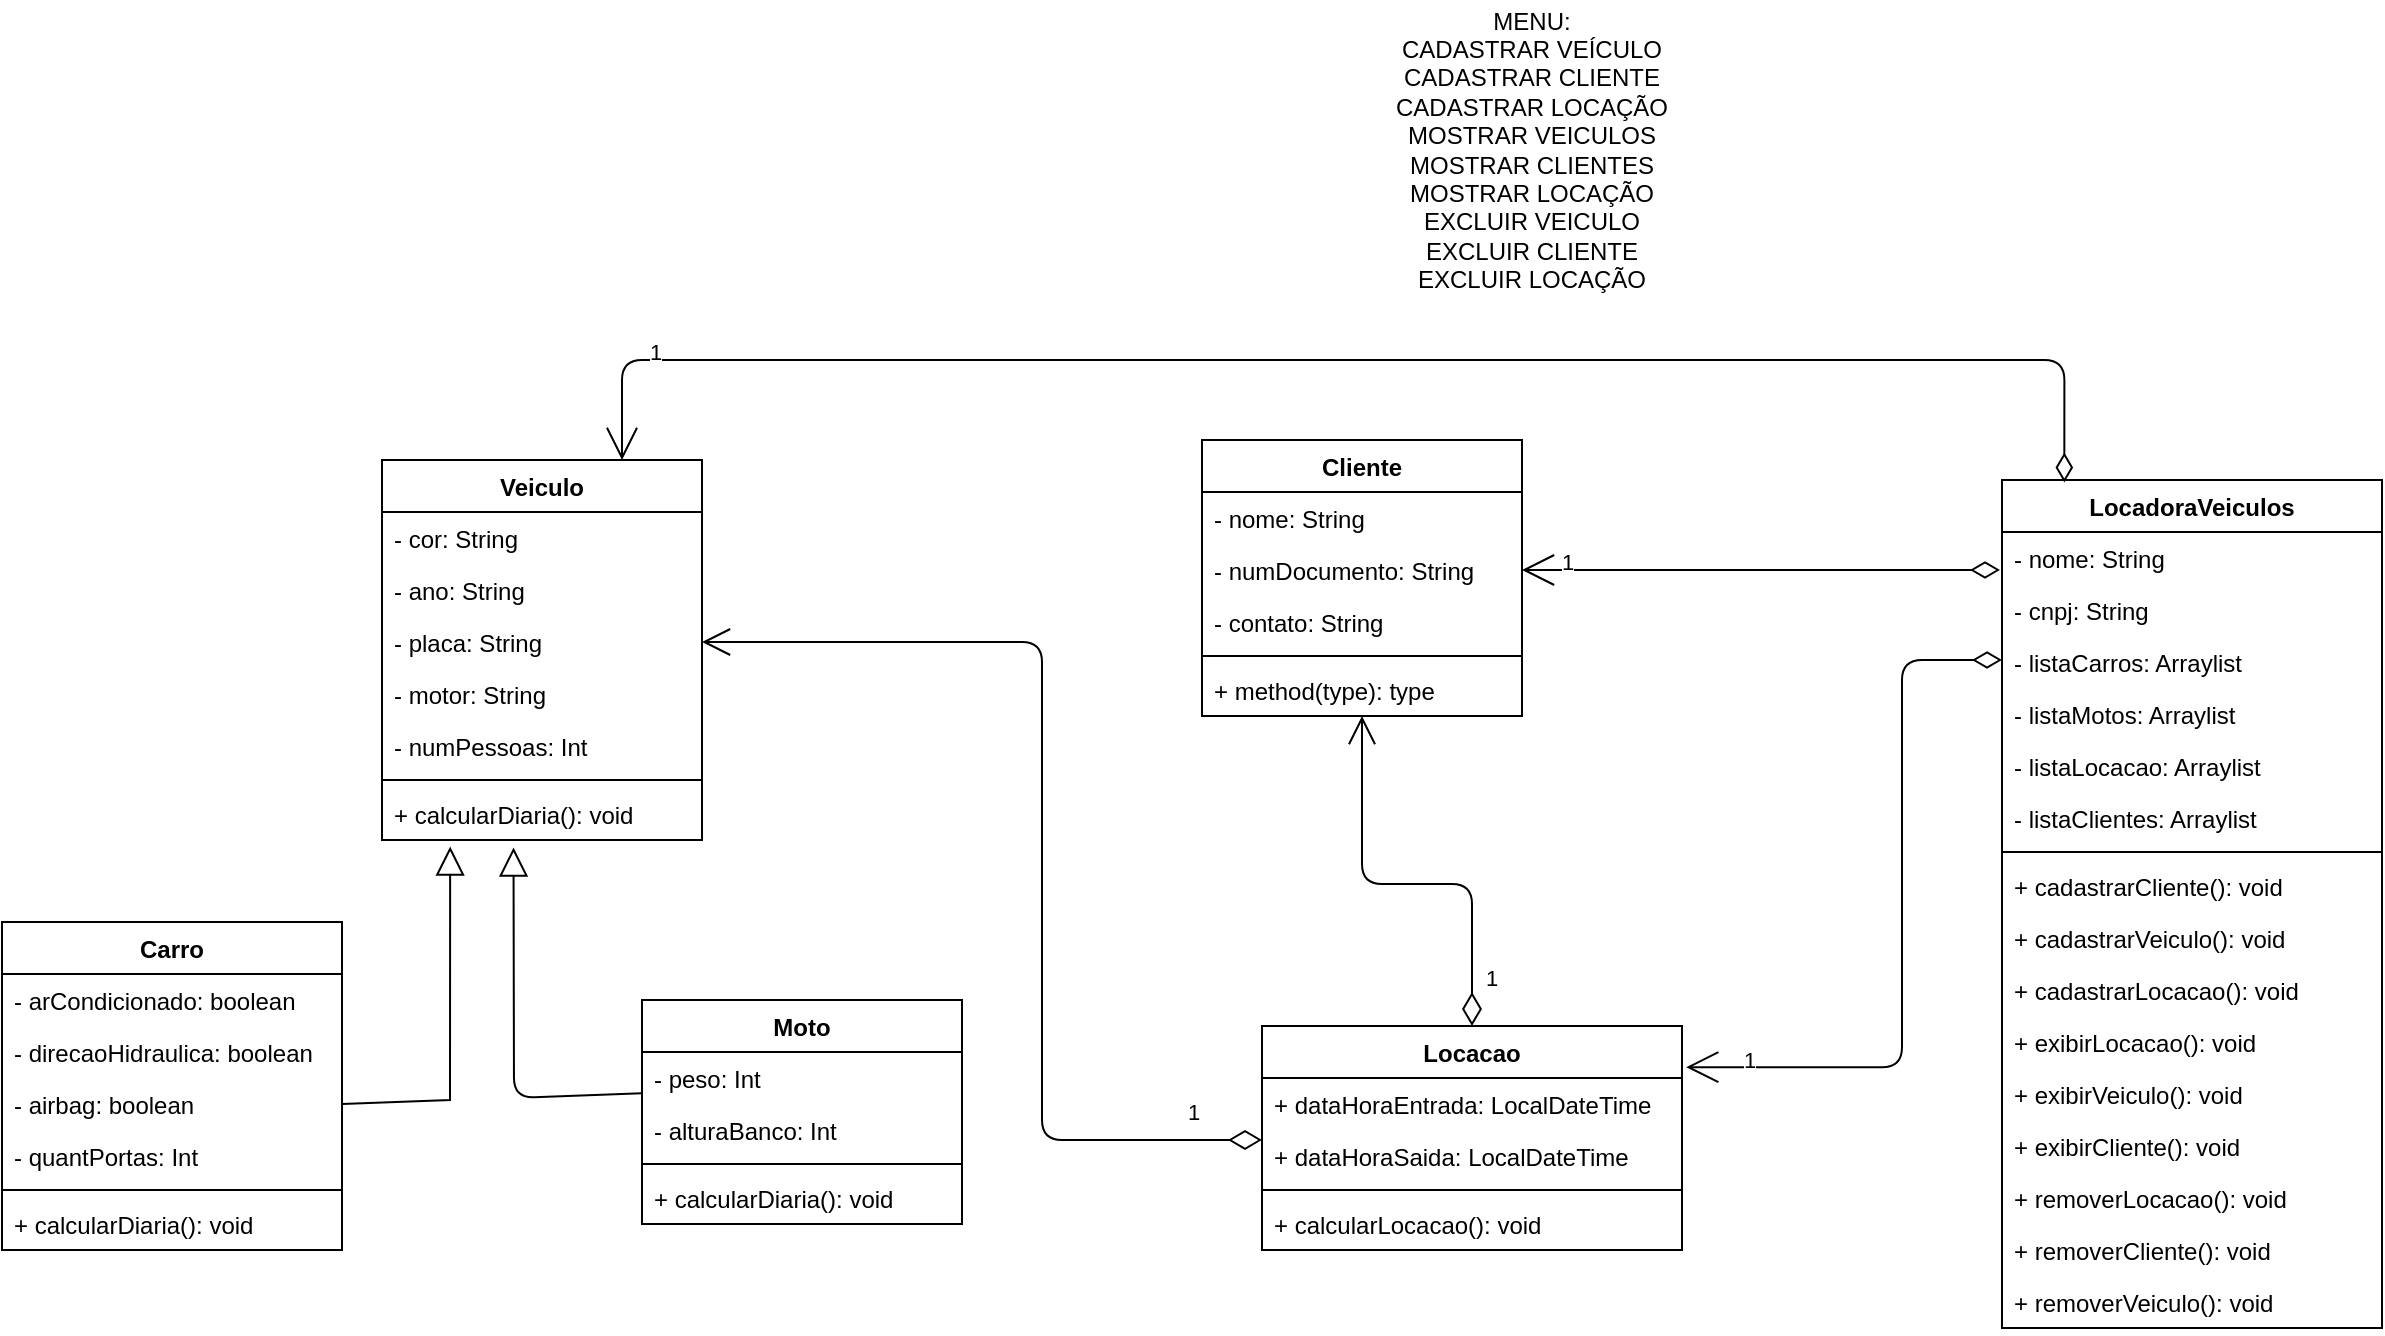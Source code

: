 <mxfile version="15.1.1" type="device"><diagram id="ZePSEw0bPL2ky_SW0yju" name="Page-1"><mxGraphModel dx="1497" dy="2019" grid="1" gridSize="10" guides="1" tooltips="1" connect="1" arrows="1" fold="1" page="1" pageScale="1" pageWidth="827" pageHeight="1169" math="0" shadow="0"><root><mxCell id="0"/><mxCell id="1" parent="0"/><mxCell id="qg5NuD8v96JitsZ8PfxP-7" value="MENU:&lt;br&gt;CADASTRAR VEÍCULO&lt;br&gt;CADASTRAR CLIENTE&lt;br&gt;CADASTRAR LOCAÇÃO&lt;br&gt;MOSTRAR VEICULOS&lt;br&gt;MOSTRAR CLIENTES&lt;br&gt;MOSTRAR LOCAÇÃO&lt;br&gt;EXCLUIR VEICULO&lt;br&gt;EXCLUIR CLIENTE&lt;br&gt;EXCLUIR LOCAÇÃO" style="text;html=1;strokeColor=none;fillColor=none;align=center;verticalAlign=middle;whiteSpace=wrap;rounded=0;" parent="1" vertex="1"><mxGeometry x="670" y="-40" width="190" height="150" as="geometry"/></mxCell><mxCell id="wQ3Sq9RoA-zxheGaGS8Q-1" value="Veiculo" style="swimlane;fontStyle=1;align=center;verticalAlign=top;childLayout=stackLayout;horizontal=1;startSize=26;horizontalStack=0;resizeParent=1;resizeParentMax=0;resizeLast=0;collapsible=1;marginBottom=0;" vertex="1" parent="1"><mxGeometry x="190" y="190" width="160" height="190" as="geometry"/></mxCell><mxCell id="wQ3Sq9RoA-zxheGaGS8Q-2" value="- cor: String" style="text;strokeColor=none;fillColor=none;align=left;verticalAlign=top;spacingLeft=4;spacingRight=4;overflow=hidden;rotatable=0;points=[[0,0.5],[1,0.5]];portConstraint=eastwest;" vertex="1" parent="wQ3Sq9RoA-zxheGaGS8Q-1"><mxGeometry y="26" width="160" height="26" as="geometry"/></mxCell><mxCell id="wQ3Sq9RoA-zxheGaGS8Q-30" value="- ano: String" style="text;strokeColor=none;fillColor=none;align=left;verticalAlign=top;spacingLeft=4;spacingRight=4;overflow=hidden;rotatable=0;points=[[0,0.5],[1,0.5]];portConstraint=eastwest;" vertex="1" parent="wQ3Sq9RoA-zxheGaGS8Q-1"><mxGeometry y="52" width="160" height="26" as="geometry"/></mxCell><mxCell id="wQ3Sq9RoA-zxheGaGS8Q-31" value="- placa: String" style="text;strokeColor=none;fillColor=none;align=left;verticalAlign=top;spacingLeft=4;spacingRight=4;overflow=hidden;rotatable=0;points=[[0,0.5],[1,0.5]];portConstraint=eastwest;" vertex="1" parent="wQ3Sq9RoA-zxheGaGS8Q-1"><mxGeometry y="78" width="160" height="26" as="geometry"/></mxCell><mxCell id="wQ3Sq9RoA-zxheGaGS8Q-32" value="- motor: String" style="text;strokeColor=none;fillColor=none;align=left;verticalAlign=top;spacingLeft=4;spacingRight=4;overflow=hidden;rotatable=0;points=[[0,0.5],[1,0.5]];portConstraint=eastwest;" vertex="1" parent="wQ3Sq9RoA-zxheGaGS8Q-1"><mxGeometry y="104" width="160" height="26" as="geometry"/></mxCell><mxCell id="wQ3Sq9RoA-zxheGaGS8Q-44" value="- numPessoas: Int" style="text;strokeColor=none;fillColor=none;align=left;verticalAlign=top;spacingLeft=4;spacingRight=4;overflow=hidden;rotatable=0;points=[[0,0.5],[1,0.5]];portConstraint=eastwest;" vertex="1" parent="wQ3Sq9RoA-zxheGaGS8Q-1"><mxGeometry y="130" width="160" height="26" as="geometry"/></mxCell><mxCell id="wQ3Sq9RoA-zxheGaGS8Q-3" value="" style="line;strokeWidth=1;fillColor=none;align=left;verticalAlign=middle;spacingTop=-1;spacingLeft=3;spacingRight=3;rotatable=0;labelPosition=right;points=[];portConstraint=eastwest;" vertex="1" parent="wQ3Sq9RoA-zxheGaGS8Q-1"><mxGeometry y="156" width="160" height="8" as="geometry"/></mxCell><mxCell id="wQ3Sq9RoA-zxheGaGS8Q-4" value="+ calcularDiaria(): void" style="text;strokeColor=none;fillColor=none;align=left;verticalAlign=top;spacingLeft=4;spacingRight=4;overflow=hidden;rotatable=0;points=[[0,0.5],[1,0.5]];portConstraint=eastwest;" vertex="1" parent="wQ3Sq9RoA-zxheGaGS8Q-1"><mxGeometry y="164" width="160" height="26" as="geometry"/></mxCell><mxCell id="wQ3Sq9RoA-zxheGaGS8Q-5" value="Carro" style="swimlane;fontStyle=1;align=center;verticalAlign=top;childLayout=stackLayout;horizontal=1;startSize=26;horizontalStack=0;resizeParent=1;resizeParentMax=0;resizeLast=0;collapsible=1;marginBottom=0;" vertex="1" parent="1"><mxGeometry y="421" width="170" height="164" as="geometry"/></mxCell><mxCell id="wQ3Sq9RoA-zxheGaGS8Q-35" value="- arCondicionado: boolean" style="text;strokeColor=none;fillColor=none;align=left;verticalAlign=top;spacingLeft=4;spacingRight=4;overflow=hidden;rotatable=0;points=[[0,0.5],[1,0.5]];portConstraint=eastwest;" vertex="1" parent="wQ3Sq9RoA-zxheGaGS8Q-5"><mxGeometry y="26" width="170" height="26" as="geometry"/></mxCell><mxCell id="wQ3Sq9RoA-zxheGaGS8Q-47" value="- direcaoHidraulica: boolean" style="text;strokeColor=none;fillColor=none;align=left;verticalAlign=top;spacingLeft=4;spacingRight=4;overflow=hidden;rotatable=0;points=[[0,0.5],[1,0.5]];portConstraint=eastwest;" vertex="1" parent="wQ3Sq9RoA-zxheGaGS8Q-5"><mxGeometry y="52" width="170" height="26" as="geometry"/></mxCell><mxCell id="wQ3Sq9RoA-zxheGaGS8Q-43" value="- airbag: boolean" style="text;strokeColor=none;fillColor=none;align=left;verticalAlign=top;spacingLeft=4;spacingRight=4;overflow=hidden;rotatable=0;points=[[0,0.5],[1,0.5]];portConstraint=eastwest;" vertex="1" parent="wQ3Sq9RoA-zxheGaGS8Q-5"><mxGeometry y="78" width="170" height="26" as="geometry"/></mxCell><mxCell id="wQ3Sq9RoA-zxheGaGS8Q-46" value="- quantPortas: Int" style="text;strokeColor=none;fillColor=none;align=left;verticalAlign=top;spacingLeft=4;spacingRight=4;overflow=hidden;rotatable=0;points=[[0,0.5],[1,0.5]];portConstraint=eastwest;" vertex="1" parent="wQ3Sq9RoA-zxheGaGS8Q-5"><mxGeometry y="104" width="170" height="26" as="geometry"/></mxCell><mxCell id="wQ3Sq9RoA-zxheGaGS8Q-7" value="" style="line;strokeWidth=1;fillColor=none;align=left;verticalAlign=middle;spacingTop=-1;spacingLeft=3;spacingRight=3;rotatable=0;labelPosition=right;points=[];portConstraint=eastwest;" vertex="1" parent="wQ3Sq9RoA-zxheGaGS8Q-5"><mxGeometry y="130" width="170" height="8" as="geometry"/></mxCell><mxCell id="wQ3Sq9RoA-zxheGaGS8Q-37" value="+ calcularDiaria(): void" style="text;strokeColor=none;fillColor=none;align=left;verticalAlign=top;spacingLeft=4;spacingRight=4;overflow=hidden;rotatable=0;points=[[0,0.5],[1,0.5]];portConstraint=eastwest;" vertex="1" parent="wQ3Sq9RoA-zxheGaGS8Q-5"><mxGeometry y="138" width="170" height="26" as="geometry"/></mxCell><mxCell id="wQ3Sq9RoA-zxheGaGS8Q-9" value="Moto" style="swimlane;fontStyle=1;align=center;verticalAlign=top;childLayout=stackLayout;horizontal=1;startSize=26;horizontalStack=0;resizeParent=1;resizeParentMax=0;resizeLast=0;collapsible=1;marginBottom=0;" vertex="1" parent="1"><mxGeometry x="320" y="460" width="160" height="112" as="geometry"/></mxCell><mxCell id="wQ3Sq9RoA-zxheGaGS8Q-10" value="- peso: Int" style="text;strokeColor=none;fillColor=none;align=left;verticalAlign=top;spacingLeft=4;spacingRight=4;overflow=hidden;rotatable=0;points=[[0,0.5],[1,0.5]];portConstraint=eastwest;" vertex="1" parent="wQ3Sq9RoA-zxheGaGS8Q-9"><mxGeometry y="26" width="160" height="26" as="geometry"/></mxCell><mxCell id="wQ3Sq9RoA-zxheGaGS8Q-48" value="- alturaBanco: Int" style="text;strokeColor=none;fillColor=none;align=left;verticalAlign=top;spacingLeft=4;spacingRight=4;overflow=hidden;rotatable=0;points=[[0,0.5],[1,0.5]];portConstraint=eastwest;" vertex="1" parent="wQ3Sq9RoA-zxheGaGS8Q-9"><mxGeometry y="52" width="160" height="26" as="geometry"/></mxCell><mxCell id="wQ3Sq9RoA-zxheGaGS8Q-11" value="" style="line;strokeWidth=1;fillColor=none;align=left;verticalAlign=middle;spacingTop=-1;spacingLeft=3;spacingRight=3;rotatable=0;labelPosition=right;points=[];portConstraint=eastwest;" vertex="1" parent="wQ3Sq9RoA-zxheGaGS8Q-9"><mxGeometry y="78" width="160" height="8" as="geometry"/></mxCell><mxCell id="wQ3Sq9RoA-zxheGaGS8Q-38" value="+ calcularDiaria(): void" style="text;strokeColor=none;fillColor=none;align=left;verticalAlign=top;spacingLeft=4;spacingRight=4;overflow=hidden;rotatable=0;points=[[0,0.5],[1,0.5]];portConstraint=eastwest;" vertex="1" parent="wQ3Sq9RoA-zxheGaGS8Q-9"><mxGeometry y="86" width="160" height="26" as="geometry"/></mxCell><mxCell id="wQ3Sq9RoA-zxheGaGS8Q-17" value="Cliente" style="swimlane;fontStyle=1;align=center;verticalAlign=top;childLayout=stackLayout;horizontal=1;startSize=26;horizontalStack=0;resizeParent=1;resizeParentMax=0;resizeLast=0;collapsible=1;marginBottom=0;" vertex="1" parent="1"><mxGeometry x="600" y="180" width="160" height="138" as="geometry"/></mxCell><mxCell id="wQ3Sq9RoA-zxheGaGS8Q-62" value="- nome: String" style="text;strokeColor=none;fillColor=none;align=left;verticalAlign=top;spacingLeft=4;spacingRight=4;overflow=hidden;rotatable=0;points=[[0,0.5],[1,0.5]];portConstraint=eastwest;" vertex="1" parent="wQ3Sq9RoA-zxheGaGS8Q-17"><mxGeometry y="26" width="160" height="26" as="geometry"/></mxCell><mxCell id="wQ3Sq9RoA-zxheGaGS8Q-64" value="- numDocumento: String" style="text;strokeColor=none;fillColor=none;align=left;verticalAlign=top;spacingLeft=4;spacingRight=4;overflow=hidden;rotatable=0;points=[[0,0.5],[1,0.5]];portConstraint=eastwest;" vertex="1" parent="wQ3Sq9RoA-zxheGaGS8Q-17"><mxGeometry y="52" width="160" height="26" as="geometry"/></mxCell><mxCell id="wQ3Sq9RoA-zxheGaGS8Q-18" value="- contato: String" style="text;strokeColor=none;fillColor=none;align=left;verticalAlign=top;spacingLeft=4;spacingRight=4;overflow=hidden;rotatable=0;points=[[0,0.5],[1,0.5]];portConstraint=eastwest;" vertex="1" parent="wQ3Sq9RoA-zxheGaGS8Q-17"><mxGeometry y="78" width="160" height="26" as="geometry"/></mxCell><mxCell id="wQ3Sq9RoA-zxheGaGS8Q-19" value="" style="line;strokeWidth=1;fillColor=none;align=left;verticalAlign=middle;spacingTop=-1;spacingLeft=3;spacingRight=3;rotatable=0;labelPosition=right;points=[];portConstraint=eastwest;" vertex="1" parent="wQ3Sq9RoA-zxheGaGS8Q-17"><mxGeometry y="104" width="160" height="8" as="geometry"/></mxCell><mxCell id="wQ3Sq9RoA-zxheGaGS8Q-20" value="+ method(type): type" style="text;strokeColor=none;fillColor=none;align=left;verticalAlign=top;spacingLeft=4;spacingRight=4;overflow=hidden;rotatable=0;points=[[0,0.5],[1,0.5]];portConstraint=eastwest;" vertex="1" parent="wQ3Sq9RoA-zxheGaGS8Q-17"><mxGeometry y="112" width="160" height="26" as="geometry"/></mxCell><mxCell id="wQ3Sq9RoA-zxheGaGS8Q-22" value="Locacao" style="swimlane;fontStyle=1;align=center;verticalAlign=top;childLayout=stackLayout;horizontal=1;startSize=26;horizontalStack=0;resizeParent=1;resizeParentMax=0;resizeLast=0;collapsible=1;marginBottom=0;" vertex="1" parent="1"><mxGeometry x="630" y="473" width="210" height="112" as="geometry"/></mxCell><mxCell id="wQ3Sq9RoA-zxheGaGS8Q-68" value="+ dataHoraEntrada: LocalDateTime" style="text;strokeColor=none;fillColor=none;align=left;verticalAlign=top;spacingLeft=4;spacingRight=4;overflow=hidden;rotatable=0;points=[[0,0.5],[1,0.5]];portConstraint=eastwest;" vertex="1" parent="wQ3Sq9RoA-zxheGaGS8Q-22"><mxGeometry y="26" width="210" height="26" as="geometry"/></mxCell><mxCell id="wQ3Sq9RoA-zxheGaGS8Q-70" value="+ dataHoraSaida: LocalDateTime" style="text;strokeColor=none;fillColor=none;align=left;verticalAlign=top;spacingLeft=4;spacingRight=4;overflow=hidden;rotatable=0;points=[[0,0.5],[1,0.5]];portConstraint=eastwest;" vertex="1" parent="wQ3Sq9RoA-zxheGaGS8Q-22"><mxGeometry y="52" width="210" height="26" as="geometry"/></mxCell><mxCell id="wQ3Sq9RoA-zxheGaGS8Q-24" value="" style="line;strokeWidth=1;fillColor=none;align=left;verticalAlign=middle;spacingTop=-1;spacingLeft=3;spacingRight=3;rotatable=0;labelPosition=right;points=[];portConstraint=eastwest;" vertex="1" parent="wQ3Sq9RoA-zxheGaGS8Q-22"><mxGeometry y="78" width="210" height="8" as="geometry"/></mxCell><mxCell id="wQ3Sq9RoA-zxheGaGS8Q-25" value="+ calcularLocacao(): void" style="text;strokeColor=none;fillColor=none;align=left;verticalAlign=top;spacingLeft=4;spacingRight=4;overflow=hidden;rotatable=0;points=[[0,0.5],[1,0.5]];portConstraint=eastwest;" vertex="1" parent="wQ3Sq9RoA-zxheGaGS8Q-22"><mxGeometry y="86" width="210" height="26" as="geometry"/></mxCell><mxCell id="wQ3Sq9RoA-zxheGaGS8Q-26" value="LocadoraVeiculos" style="swimlane;fontStyle=1;align=center;verticalAlign=top;childLayout=stackLayout;horizontal=1;startSize=26;horizontalStack=0;resizeParent=1;resizeParentMax=0;resizeLast=0;collapsible=1;marginBottom=0;" vertex="1" parent="1"><mxGeometry x="1000" y="200" width="190" height="424" as="geometry"/></mxCell><mxCell id="wQ3Sq9RoA-zxheGaGS8Q-27" value="- nome: String" style="text;strokeColor=none;fillColor=none;align=left;verticalAlign=top;spacingLeft=4;spacingRight=4;overflow=hidden;rotatable=0;points=[[0,0.5],[1,0.5]];portConstraint=eastwest;" vertex="1" parent="wQ3Sq9RoA-zxheGaGS8Q-26"><mxGeometry y="26" width="190" height="26" as="geometry"/></mxCell><mxCell id="wQ3Sq9RoA-zxheGaGS8Q-49" value="- cnpj: String" style="text;strokeColor=none;fillColor=none;align=left;verticalAlign=top;spacingLeft=4;spacingRight=4;overflow=hidden;rotatable=0;points=[[0,0.5],[1,0.5]];portConstraint=eastwest;" vertex="1" parent="wQ3Sq9RoA-zxheGaGS8Q-26"><mxGeometry y="52" width="190" height="26" as="geometry"/></mxCell><mxCell id="wQ3Sq9RoA-zxheGaGS8Q-50" value="- listaCarros: Arraylist" style="text;strokeColor=none;fillColor=none;align=left;verticalAlign=top;spacingLeft=4;spacingRight=4;overflow=hidden;rotatable=0;points=[[0,0.5],[1,0.5]];portConstraint=eastwest;" vertex="1" parent="wQ3Sq9RoA-zxheGaGS8Q-26"><mxGeometry y="78" width="190" height="26" as="geometry"/></mxCell><mxCell id="wQ3Sq9RoA-zxheGaGS8Q-51" value="- listaMotos: Arraylist" style="text;strokeColor=none;fillColor=none;align=left;verticalAlign=top;spacingLeft=4;spacingRight=4;overflow=hidden;rotatable=0;points=[[0,0.5],[1,0.5]];portConstraint=eastwest;" vertex="1" parent="wQ3Sq9RoA-zxheGaGS8Q-26"><mxGeometry y="104" width="190" height="26" as="geometry"/></mxCell><mxCell id="wQ3Sq9RoA-zxheGaGS8Q-52" value="- listaLocacao: Arraylist" style="text;strokeColor=none;fillColor=none;align=left;verticalAlign=top;spacingLeft=4;spacingRight=4;overflow=hidden;rotatable=0;points=[[0,0.5],[1,0.5]];portConstraint=eastwest;" vertex="1" parent="wQ3Sq9RoA-zxheGaGS8Q-26"><mxGeometry y="130" width="190" height="26" as="geometry"/></mxCell><mxCell id="wQ3Sq9RoA-zxheGaGS8Q-53" value="- listaClientes: Arraylist" style="text;strokeColor=none;fillColor=none;align=left;verticalAlign=top;spacingLeft=4;spacingRight=4;overflow=hidden;rotatable=0;points=[[0,0.5],[1,0.5]];portConstraint=eastwest;" vertex="1" parent="wQ3Sq9RoA-zxheGaGS8Q-26"><mxGeometry y="156" width="190" height="26" as="geometry"/></mxCell><mxCell id="wQ3Sq9RoA-zxheGaGS8Q-28" value="" style="line;strokeWidth=1;fillColor=none;align=left;verticalAlign=middle;spacingTop=-1;spacingLeft=3;spacingRight=3;rotatable=0;labelPosition=right;points=[];portConstraint=eastwest;" vertex="1" parent="wQ3Sq9RoA-zxheGaGS8Q-26"><mxGeometry y="182" width="190" height="8" as="geometry"/></mxCell><mxCell id="wQ3Sq9RoA-zxheGaGS8Q-54" value="+ cadastrarCliente(): void" style="text;strokeColor=none;fillColor=none;align=left;verticalAlign=top;spacingLeft=4;spacingRight=4;overflow=hidden;rotatable=0;points=[[0,0.5],[1,0.5]];portConstraint=eastwest;" vertex="1" parent="wQ3Sq9RoA-zxheGaGS8Q-26"><mxGeometry y="190" width="190" height="26" as="geometry"/></mxCell><mxCell id="wQ3Sq9RoA-zxheGaGS8Q-29" value="+ cadastrarVeiculo(): void" style="text;strokeColor=none;fillColor=none;align=left;verticalAlign=top;spacingLeft=4;spacingRight=4;overflow=hidden;rotatable=0;points=[[0,0.5],[1,0.5]];portConstraint=eastwest;" vertex="1" parent="wQ3Sq9RoA-zxheGaGS8Q-26"><mxGeometry y="216" width="190" height="26" as="geometry"/></mxCell><mxCell id="wQ3Sq9RoA-zxheGaGS8Q-55" value="+ cadastrarLocacao(): void" style="text;strokeColor=none;fillColor=none;align=left;verticalAlign=top;spacingLeft=4;spacingRight=4;overflow=hidden;rotatable=0;points=[[0,0.5],[1,0.5]];portConstraint=eastwest;" vertex="1" parent="wQ3Sq9RoA-zxheGaGS8Q-26"><mxGeometry y="242" width="190" height="26" as="geometry"/></mxCell><mxCell id="wQ3Sq9RoA-zxheGaGS8Q-56" value="+ exibirLocacao(): void" style="text;strokeColor=none;fillColor=none;align=left;verticalAlign=top;spacingLeft=4;spacingRight=4;overflow=hidden;rotatable=0;points=[[0,0.5],[1,0.5]];portConstraint=eastwest;" vertex="1" parent="wQ3Sq9RoA-zxheGaGS8Q-26"><mxGeometry y="268" width="190" height="26" as="geometry"/></mxCell><mxCell id="wQ3Sq9RoA-zxheGaGS8Q-57" value="+ exibirVeiculo(): void" style="text;strokeColor=none;fillColor=none;align=left;verticalAlign=top;spacingLeft=4;spacingRight=4;overflow=hidden;rotatable=0;points=[[0,0.5],[1,0.5]];portConstraint=eastwest;" vertex="1" parent="wQ3Sq9RoA-zxheGaGS8Q-26"><mxGeometry y="294" width="190" height="26" as="geometry"/></mxCell><mxCell id="wQ3Sq9RoA-zxheGaGS8Q-59" value="+ exibirCliente(): void" style="text;strokeColor=none;fillColor=none;align=left;verticalAlign=top;spacingLeft=4;spacingRight=4;overflow=hidden;rotatable=0;points=[[0,0.5],[1,0.5]];portConstraint=eastwest;" vertex="1" parent="wQ3Sq9RoA-zxheGaGS8Q-26"><mxGeometry y="320" width="190" height="26" as="geometry"/></mxCell><mxCell id="wQ3Sq9RoA-zxheGaGS8Q-60" value="+ removerLocacao(): void" style="text;strokeColor=none;fillColor=none;align=left;verticalAlign=top;spacingLeft=4;spacingRight=4;overflow=hidden;rotatable=0;points=[[0,0.5],[1,0.5]];portConstraint=eastwest;" vertex="1" parent="wQ3Sq9RoA-zxheGaGS8Q-26"><mxGeometry y="346" width="190" height="26" as="geometry"/></mxCell><mxCell id="wQ3Sq9RoA-zxheGaGS8Q-77" value="+ removerCliente(): void" style="text;strokeColor=none;fillColor=none;align=left;verticalAlign=top;spacingLeft=4;spacingRight=4;overflow=hidden;rotatable=0;points=[[0,0.5],[1,0.5]];portConstraint=eastwest;" vertex="1" parent="wQ3Sq9RoA-zxheGaGS8Q-26"><mxGeometry y="372" width="190" height="26" as="geometry"/></mxCell><mxCell id="wQ3Sq9RoA-zxheGaGS8Q-78" value="+ removerVeiculo(): void" style="text;strokeColor=none;fillColor=none;align=left;verticalAlign=top;spacingLeft=4;spacingRight=4;overflow=hidden;rotatable=0;points=[[0,0.5],[1,0.5]];portConstraint=eastwest;" vertex="1" parent="wQ3Sq9RoA-zxheGaGS8Q-26"><mxGeometry y="398" width="190" height="26" as="geometry"/></mxCell><mxCell id="wQ3Sq9RoA-zxheGaGS8Q-71" value="" style="endArrow=block;endFill=0;endSize=12;html=1;exitX=1;exitY=0.5;exitDx=0;exitDy=0;entryX=0.213;entryY=1.126;entryDx=0;entryDy=0;entryPerimeter=0;rounded=0;" edge="1" parent="1" source="wQ3Sq9RoA-zxheGaGS8Q-43" target="wQ3Sq9RoA-zxheGaGS8Q-4"><mxGeometry width="160" relative="1" as="geometry"><mxPoint x="470" y="410" as="sourcePoint"/><mxPoint x="630" y="410" as="targetPoint"/><Array as="points"><mxPoint x="224" y="510"/></Array></mxGeometry></mxCell><mxCell id="wQ3Sq9RoA-zxheGaGS8Q-72" value="" style="endArrow=block;endFill=0;endSize=12;html=1;exitX=0;exitY=0.795;exitDx=0;exitDy=0;entryX=0.411;entryY=1.145;entryDx=0;entryDy=0;entryPerimeter=0;exitPerimeter=0;" edge="1" parent="1" source="wQ3Sq9RoA-zxheGaGS8Q-10" target="wQ3Sq9RoA-zxheGaGS8Q-4"><mxGeometry width="160" relative="1" as="geometry"><mxPoint x="180" y="522" as="sourcePoint"/><mxPoint x="234.08" y="393.276" as="targetPoint"/><Array as="points"><mxPoint x="256" y="509"/></Array></mxGeometry></mxCell><mxCell id="wQ3Sq9RoA-zxheGaGS8Q-73" value="1" style="endArrow=open;html=1;endSize=12;startArrow=diamondThin;startSize=14;startFill=0;edgeStyle=orthogonalEdgeStyle;align=left;verticalAlign=bottom;exitX=0.5;exitY=0;exitDx=0;exitDy=0;" edge="1" parent="1" source="wQ3Sq9RoA-zxheGaGS8Q-22" target="wQ3Sq9RoA-zxheGaGS8Q-20"><mxGeometry x="-0.851" y="-5" relative="1" as="geometry"><mxPoint x="560" y="430" as="sourcePoint"/><mxPoint x="570" y="330" as="targetPoint"/><Array as="points"><mxPoint x="735" y="402"/><mxPoint x="680" y="402"/></Array><mxPoint as="offset"/></mxGeometry></mxCell><mxCell id="wQ3Sq9RoA-zxheGaGS8Q-74" value="1" style="endArrow=open;html=1;endSize=12;startArrow=diamondThin;startSize=14;startFill=0;edgeStyle=orthogonalEdgeStyle;align=left;verticalAlign=bottom;entryX=1;entryY=0.5;entryDx=0;entryDy=0;" edge="1" parent="1" target="wQ3Sq9RoA-zxheGaGS8Q-31"><mxGeometry x="-0.851" y="-5" relative="1" as="geometry"><mxPoint x="630" y="530" as="sourcePoint"/><mxPoint x="580" y="340" as="targetPoint"/><mxPoint as="offset"/><Array as="points"><mxPoint x="520" y="530"/><mxPoint x="520" y="281"/></Array></mxGeometry></mxCell><mxCell id="wQ3Sq9RoA-zxheGaGS8Q-79" value="1" style="endArrow=diamondThin;html=1;endSize=12;startArrow=open;startSize=14;startFill=0;edgeStyle=orthogonalEdgeStyle;align=left;verticalAlign=bottom;exitX=1.01;exitY=0.184;exitDx=0;exitDy=0;exitPerimeter=0;endFill=0;" edge="1" parent="1" source="wQ3Sq9RoA-zxheGaGS8Q-22"><mxGeometry x="-0.851" y="-5" relative="1" as="geometry"><mxPoint x="745" y="483.0" as="sourcePoint"/><mxPoint x="1000" y="290" as="targetPoint"/><Array as="points"><mxPoint x="950" y="494"/><mxPoint x="950" y="290"/></Array><mxPoint as="offset"/></mxGeometry></mxCell><mxCell id="wQ3Sq9RoA-zxheGaGS8Q-80" value="1" style="endArrow=diamondThin;html=1;endSize=12;startArrow=open;startSize=14;startFill=0;edgeStyle=orthogonalEdgeStyle;align=left;verticalAlign=bottom;exitX=1;exitY=0.5;exitDx=0;exitDy=0;endFill=0;" edge="1" parent="1" source="wQ3Sq9RoA-zxheGaGS8Q-64"><mxGeometry x="-0.851" y="-5" relative="1" as="geometry"><mxPoint x="852.1" y="503.608" as="sourcePoint"/><mxPoint x="999" y="245" as="targetPoint"/><Array as="points"><mxPoint x="999" y="245"/></Array><mxPoint as="offset"/></mxGeometry></mxCell><mxCell id="wQ3Sq9RoA-zxheGaGS8Q-81" value="1" style="endArrow=diamondThin;html=1;endSize=12;startArrow=open;startSize=14;startFill=0;edgeStyle=orthogonalEdgeStyle;align=left;verticalAlign=bottom;endFill=0;entryX=0.164;entryY=0.003;entryDx=0;entryDy=0;entryPerimeter=0;exitX=0.75;exitY=0;exitDx=0;exitDy=0;" edge="1" parent="1" source="wQ3Sq9RoA-zxheGaGS8Q-1" target="wQ3Sq9RoA-zxheGaGS8Q-26"><mxGeometry x="-0.851" y="-5" relative="1" as="geometry"><mxPoint x="140" y="620" as="sourcePoint"/><mxPoint x="1009" y="255" as="targetPoint"/><Array as="points"><mxPoint x="310" y="140"/><mxPoint x="1031" y="140"/></Array><mxPoint as="offset"/></mxGeometry></mxCell></root></mxGraphModel></diagram></mxfile>
